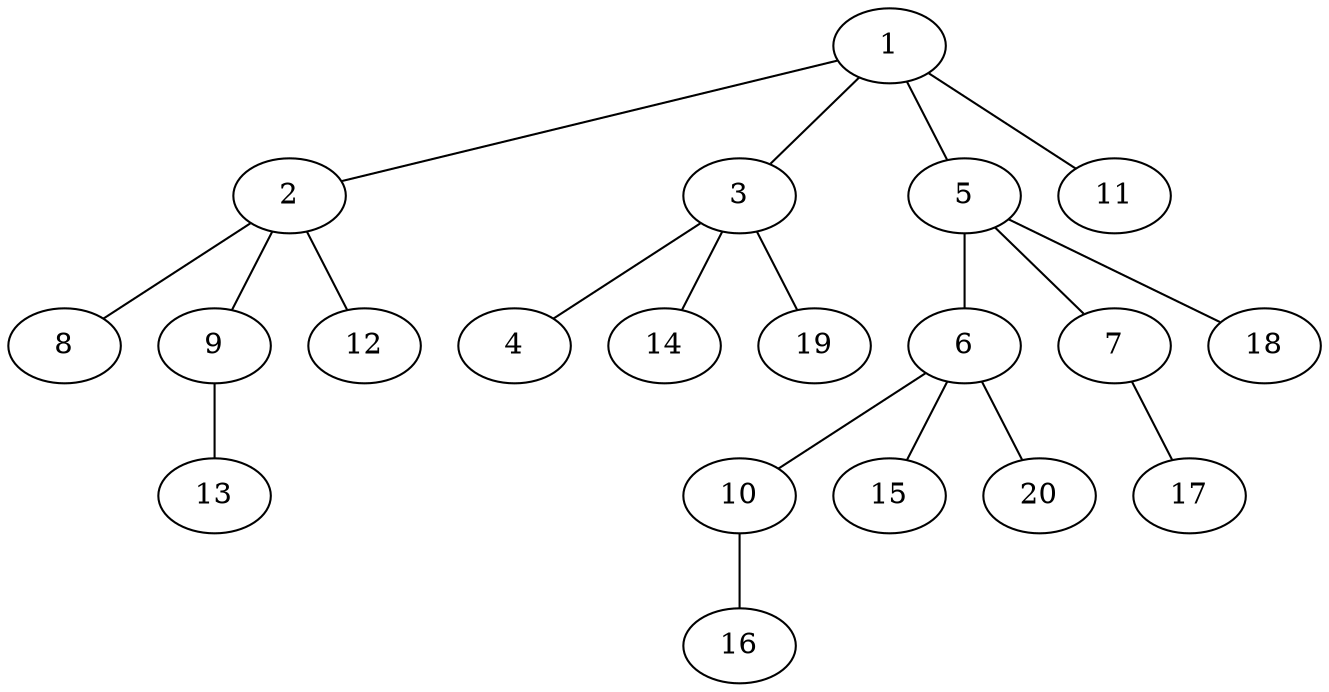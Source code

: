 graph graphname {1--2
1--3
1--5
1--11
2--8
2--9
2--12
3--4
3--14
3--19
5--6
5--7
5--18
6--10
6--15
6--20
7--17
9--13
10--16
}